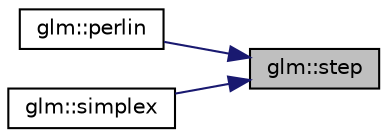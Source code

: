 digraph "glm::step"
{
 // LATEX_PDF_SIZE
  edge [fontname="Helvetica",fontsize="10",labelfontname="Helvetica",labelfontsize="10"];
  node [fontname="Helvetica",fontsize="10",shape=record];
  rankdir="RL";
  Node1 [label="glm::step",height=0.2,width=0.4,color="black", fillcolor="grey75", style="filled", fontcolor="black",tooltip=" "];
  Node1 -> Node2 [dir="back",color="midnightblue",fontsize="10",style="solid",fontname="Helvetica"];
  Node2 [label="glm::perlin",height=0.2,width=0.4,color="black", fillcolor="white", style="filled",URL="$namespaceglm.html#a86c5aa2c23b2d0f62d3399ac024bc089",tooltip=" "];
  Node1 -> Node3 [dir="back",color="midnightblue",fontsize="10",style="solid",fontname="Helvetica"];
  Node3 [label="glm::simplex",height=0.2,width=0.4,color="black", fillcolor="white", style="filled",URL="$namespaceglm.html#ad251ced23dfd0c991b7e06b5a398dfe5",tooltip=" "];
}

